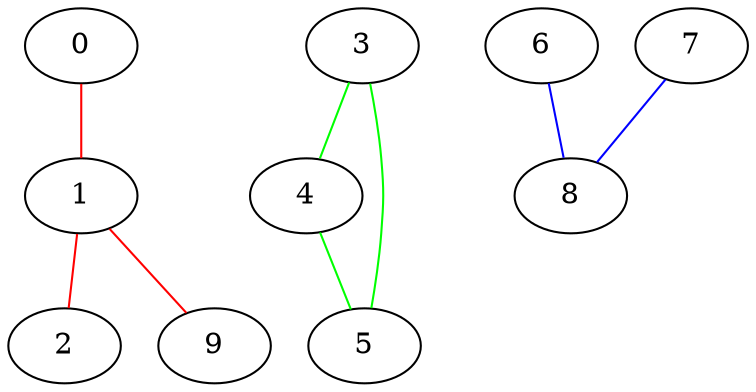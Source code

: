 graph seven {
      0 -- 1 [color=red] ;
      1 -- 2 [color=red] ;
      1 -- 9 [color=red] ;
      2 ;
      3 -- 4 [color=green] ;
      3 -- 5 [color=green] ;
      4 -- 5 [color=green] ;
      5 ;
      6 -- 8 [color=blue] ;
      7 -- 8 [color=blue] ;
      8 ;
      9 
}